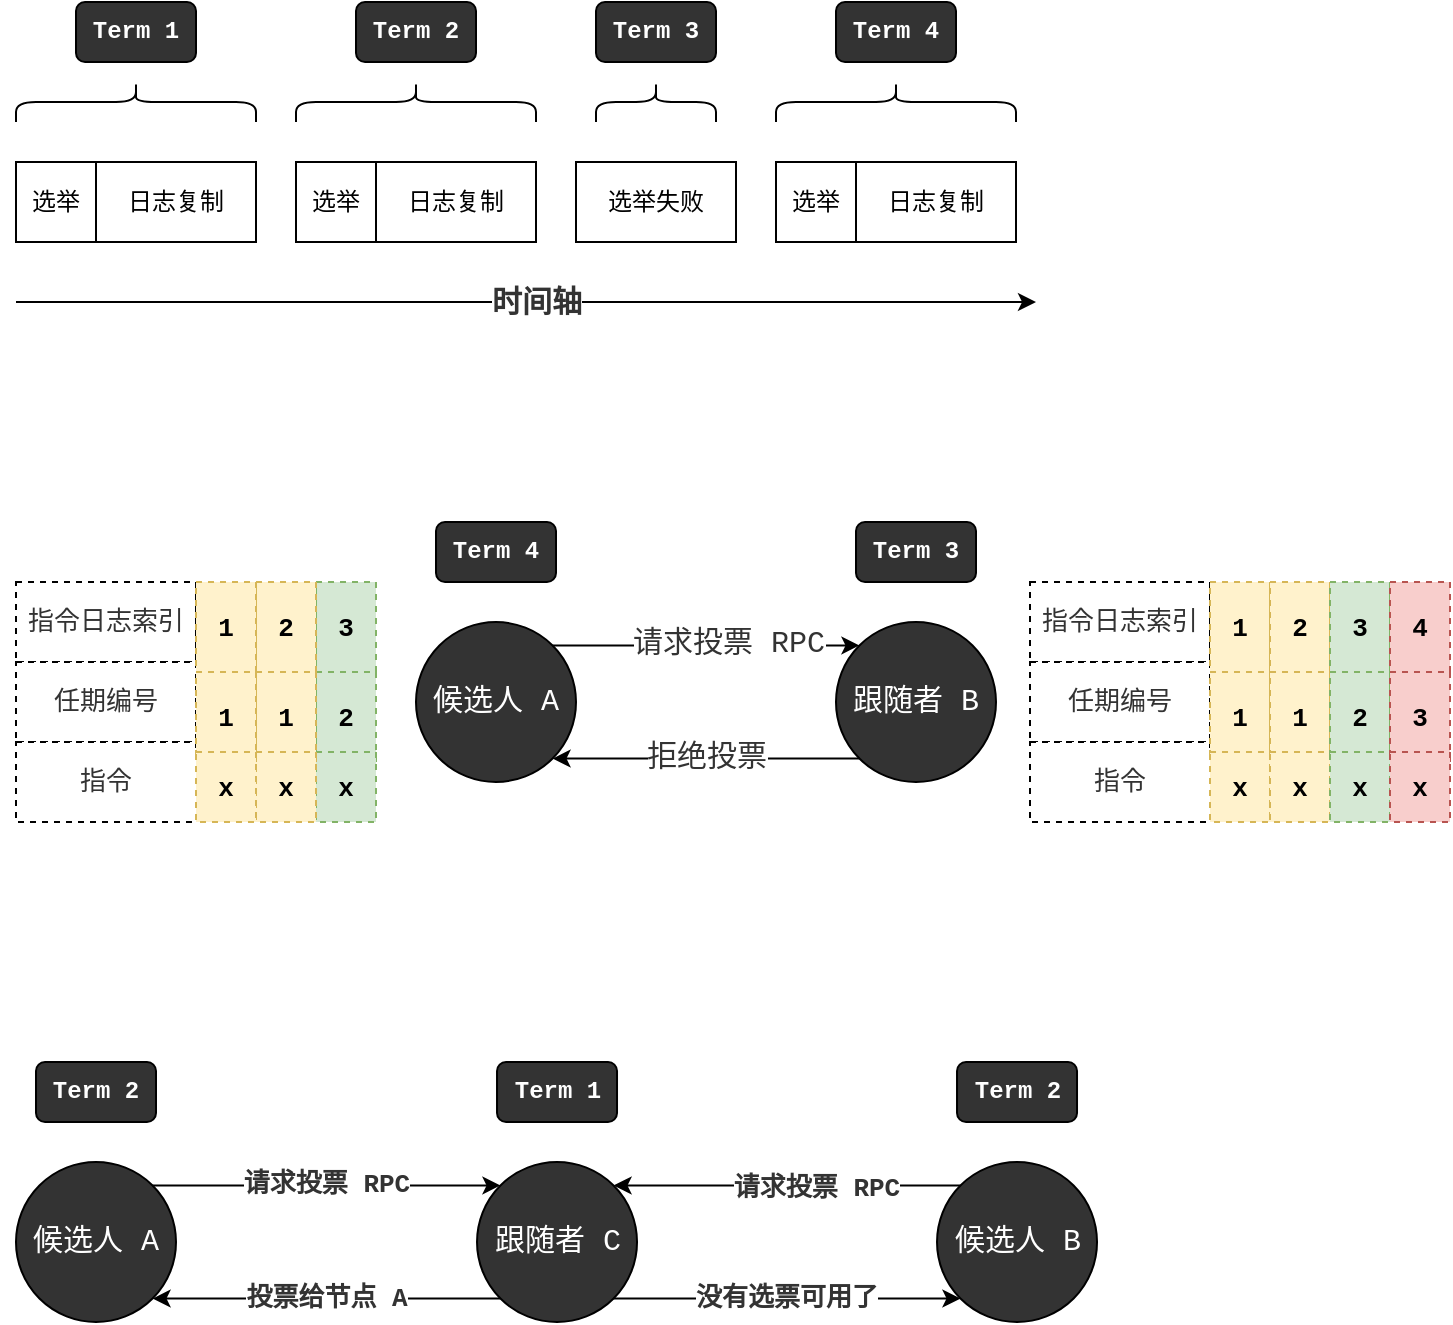 <mxfile version="16.0.3" type="github">
  <diagram id="3f5J3Do_gWRIrY-zB68Y" name="Page-1">
    <mxGraphModel dx="1426" dy="792" grid="1" gridSize="10" guides="1" tooltips="1" connect="1" arrows="1" fold="1" page="1" pageScale="1" pageWidth="827" pageHeight="1169" math="0" shadow="0">
      <root>
        <mxCell id="0" />
        <mxCell id="1" parent="0" />
        <mxCell id="5MQ09c06MS1mv87pgXlI-1" value="选举" style="rounded=0;whiteSpace=wrap;html=1;" vertex="1" parent="1">
          <mxGeometry x="40" y="130" width="40" height="40" as="geometry" />
        </mxCell>
        <mxCell id="5MQ09c06MS1mv87pgXlI-2" value="日志复制" style="rounded=0;whiteSpace=wrap;html=1;" vertex="1" parent="1">
          <mxGeometry x="80" y="130" width="80" height="40" as="geometry" />
        </mxCell>
        <mxCell id="5MQ09c06MS1mv87pgXlI-3" value="" style="shape=curlyBracket;whiteSpace=wrap;html=1;rounded=1;flipH=1;direction=south;" vertex="1" parent="1">
          <mxGeometry x="40" y="90" width="120" height="20" as="geometry" />
        </mxCell>
        <mxCell id="5MQ09c06MS1mv87pgXlI-4" value="Term 1" style="rounded=1;whiteSpace=wrap;html=1;fontFamily=Courier New;fontColor=#FFFFFF;fillColor=#333333;fontStyle=1" vertex="1" parent="1">
          <mxGeometry x="70" y="50" width="60" height="30" as="geometry" />
        </mxCell>
        <mxCell id="5MQ09c06MS1mv87pgXlI-5" value="选举" style="rounded=0;whiteSpace=wrap;html=1;" vertex="1" parent="1">
          <mxGeometry x="180" y="130" width="40" height="40" as="geometry" />
        </mxCell>
        <mxCell id="5MQ09c06MS1mv87pgXlI-6" value="日志复制" style="rounded=0;whiteSpace=wrap;html=1;" vertex="1" parent="1">
          <mxGeometry x="220" y="130" width="80" height="40" as="geometry" />
        </mxCell>
        <mxCell id="5MQ09c06MS1mv87pgXlI-7" value="" style="shape=curlyBracket;whiteSpace=wrap;html=1;rounded=1;flipH=1;direction=south;" vertex="1" parent="1">
          <mxGeometry x="180" y="90" width="120" height="20" as="geometry" />
        </mxCell>
        <mxCell id="5MQ09c06MS1mv87pgXlI-8" value="Term 2" style="rounded=1;whiteSpace=wrap;html=1;fontFamily=Courier New;fontColor=#FFFFFF;fillColor=#333333;fontStyle=1" vertex="1" parent="1">
          <mxGeometry x="210" y="50" width="60" height="30" as="geometry" />
        </mxCell>
        <mxCell id="5MQ09c06MS1mv87pgXlI-11" value="" style="shape=curlyBracket;whiteSpace=wrap;html=1;rounded=1;flipH=1;direction=south;" vertex="1" parent="1">
          <mxGeometry x="330" y="90" width="60" height="20" as="geometry" />
        </mxCell>
        <mxCell id="5MQ09c06MS1mv87pgXlI-12" value="Term 3" style="rounded=1;whiteSpace=wrap;html=1;fontFamily=Courier New;fontColor=#FFFFFF;fillColor=#333333;fontStyle=1" vertex="1" parent="1">
          <mxGeometry x="330" y="50" width="60" height="30" as="geometry" />
        </mxCell>
        <mxCell id="5MQ09c06MS1mv87pgXlI-15" value="选举失败" style="rounded=0;whiteSpace=wrap;html=1;" vertex="1" parent="1">
          <mxGeometry x="320" y="130" width="80" height="40" as="geometry" />
        </mxCell>
        <mxCell id="5MQ09c06MS1mv87pgXlI-16" value="选举" style="rounded=0;whiteSpace=wrap;html=1;" vertex="1" parent="1">
          <mxGeometry x="420" y="130" width="40" height="40" as="geometry" />
        </mxCell>
        <mxCell id="5MQ09c06MS1mv87pgXlI-17" value="日志复制" style="rounded=0;whiteSpace=wrap;html=1;" vertex="1" parent="1">
          <mxGeometry x="460" y="130" width="80" height="40" as="geometry" />
        </mxCell>
        <mxCell id="5MQ09c06MS1mv87pgXlI-18" value="" style="shape=curlyBracket;whiteSpace=wrap;html=1;rounded=1;flipH=1;direction=south;" vertex="1" parent="1">
          <mxGeometry x="420" y="90" width="120" height="20" as="geometry" />
        </mxCell>
        <mxCell id="5MQ09c06MS1mv87pgXlI-19" value="Term 4" style="rounded=1;whiteSpace=wrap;html=1;fontFamily=Courier New;fontColor=#FFFFFF;fillColor=#333333;fontStyle=1" vertex="1" parent="1">
          <mxGeometry x="450" y="50" width="60" height="30" as="geometry" />
        </mxCell>
        <mxCell id="5MQ09c06MS1mv87pgXlI-20" value="" style="endArrow=classic;html=1;rounded=0;fontFamily=Courier New;fontColor=#FFFFFF;" edge="1" parent="1">
          <mxGeometry width="50" height="50" relative="1" as="geometry">
            <mxPoint x="40" y="200" as="sourcePoint" />
            <mxPoint x="550" y="200" as="targetPoint" />
            <Array as="points">
              <mxPoint x="90" y="200" />
            </Array>
          </mxGeometry>
        </mxCell>
        <mxCell id="5MQ09c06MS1mv87pgXlI-21" value="时间轴" style="edgeLabel;html=1;align=center;verticalAlign=middle;resizable=0;points=[];fontFamily=Courier New;fontColor=#333333;fontSize=15;fontStyle=1" vertex="1" connectable="0" parent="5MQ09c06MS1mv87pgXlI-20">
          <mxGeometry x="0.286" y="-1" relative="1" as="geometry">
            <mxPoint x="-68" as="offset" />
          </mxGeometry>
        </mxCell>
        <mxCell id="5MQ09c06MS1mv87pgXlI-22" value="跟随者 B" style="ellipse;whiteSpace=wrap;html=1;aspect=fixed;fontFamily=Courier New;fontSize=15;fontColor=#FFFFFF;fillColor=#333333;" vertex="1" parent="1">
          <mxGeometry x="450" y="360" width="80" height="80" as="geometry" />
        </mxCell>
        <mxCell id="5MQ09c06MS1mv87pgXlI-23" value="候选人 A" style="ellipse;whiteSpace=wrap;html=1;aspect=fixed;fontFamily=Courier New;fontSize=15;fontColor=#FFFFFF;fillColor=#333333;" vertex="1" parent="1">
          <mxGeometry x="240" y="360" width="80" height="80" as="geometry" />
        </mxCell>
        <mxCell id="5MQ09c06MS1mv87pgXlI-24" value="" style="endArrow=classic;html=1;rounded=0;fontFamily=Courier New;fontSize=15;fontColor=#FFFFFF;exitX=1;exitY=0;exitDx=0;exitDy=0;entryX=0;entryY=0;entryDx=0;entryDy=0;" edge="1" parent="1" source="5MQ09c06MS1mv87pgXlI-23" target="5MQ09c06MS1mv87pgXlI-22">
          <mxGeometry width="50" height="50" relative="1" as="geometry">
            <mxPoint x="310" y="380" as="sourcePoint" />
            <mxPoint x="360" y="330" as="targetPoint" />
          </mxGeometry>
        </mxCell>
        <mxCell id="5MQ09c06MS1mv87pgXlI-25" value="请求投票 RPC" style="edgeLabel;html=1;align=center;verticalAlign=middle;resizable=0;points=[];fontSize=15;fontFamily=Courier New;fontColor=#333333;" vertex="1" connectable="0" parent="5MQ09c06MS1mv87pgXlI-24">
          <mxGeometry x="-0.155" y="1" relative="1" as="geometry">
            <mxPoint x="22" as="offset" />
          </mxGeometry>
        </mxCell>
        <mxCell id="5MQ09c06MS1mv87pgXlI-26" value="拒绝投票" style="endArrow=classic;html=1;rounded=0;fontFamily=Courier New;fontSize=15;fontColor=#333333;entryX=1;entryY=1;entryDx=0;entryDy=0;exitX=0;exitY=1;exitDx=0;exitDy=0;" edge="1" parent="1" source="5MQ09c06MS1mv87pgXlI-22" target="5MQ09c06MS1mv87pgXlI-23">
          <mxGeometry width="50" height="50" relative="1" as="geometry">
            <mxPoint x="270" y="600" as="sourcePoint" />
            <mxPoint x="320" y="550" as="targetPoint" />
          </mxGeometry>
        </mxCell>
        <mxCell id="5MQ09c06MS1mv87pgXlI-27" value="Term 4" style="rounded=1;whiteSpace=wrap;html=1;fontFamily=Courier New;fontColor=#FFFFFF;fillColor=#333333;fontStyle=1" vertex="1" parent="1">
          <mxGeometry x="250" y="310" width="60" height="30" as="geometry" />
        </mxCell>
        <mxCell id="5MQ09c06MS1mv87pgXlI-28" value="Term 3" style="rounded=1;whiteSpace=wrap;html=1;fontFamily=Courier New;fontColor=#FFFFFF;fillColor=#333333;fontStyle=1" vertex="1" parent="1">
          <mxGeometry x="460" y="310" width="60" height="30" as="geometry" />
        </mxCell>
        <mxCell id="5MQ09c06MS1mv87pgXlI-29" value="指令日志索引" style="rounded=0;whiteSpace=wrap;html=1;fontFamily=Courier New;fontSize=13;fontColor=#333333;fillColor=#FFFFFF;dashed=1;" vertex="1" parent="1">
          <mxGeometry x="547" y="340" width="90" height="40" as="geometry" />
        </mxCell>
        <mxCell id="5MQ09c06MS1mv87pgXlI-30" value="任期编号" style="rounded=0;whiteSpace=wrap;html=1;fontFamily=Courier New;fontSize=13;fontColor=#333333;fillColor=#FFFFFF;dashed=1;" vertex="1" parent="1">
          <mxGeometry x="547" y="380" width="90" height="40" as="geometry" />
        </mxCell>
        <mxCell id="5MQ09c06MS1mv87pgXlI-31" value="指令" style="rounded=0;whiteSpace=wrap;html=1;fontFamily=Courier New;fontSize=13;fontColor=#333333;fillColor=#FFFFFF;dashed=1;" vertex="1" parent="1">
          <mxGeometry x="547" y="420" width="90" height="40" as="geometry" />
        </mxCell>
        <mxCell id="5MQ09c06MS1mv87pgXlI-32" value="指令日志索引" style="rounded=0;whiteSpace=wrap;html=1;fontFamily=Courier New;fontSize=13;fontColor=#333333;fillColor=#FFFFFF;dashed=1;" vertex="1" parent="1">
          <mxGeometry x="40" y="340" width="90" height="40" as="geometry" />
        </mxCell>
        <mxCell id="5MQ09c06MS1mv87pgXlI-33" value="任期编号" style="rounded=0;whiteSpace=wrap;html=1;fontFamily=Courier New;fontSize=13;fontColor=#333333;fillColor=#FFFFFF;dashed=1;" vertex="1" parent="1">
          <mxGeometry x="40" y="380" width="90" height="40" as="geometry" />
        </mxCell>
        <mxCell id="5MQ09c06MS1mv87pgXlI-34" value="指令" style="rounded=0;whiteSpace=wrap;html=1;fontFamily=Courier New;fontSize=13;fontColor=#333333;fillColor=#FFFFFF;dashed=1;" vertex="1" parent="1">
          <mxGeometry x="40" y="420" width="90" height="40" as="geometry" />
        </mxCell>
        <mxCell id="5MQ09c06MS1mv87pgXlI-35" value="1" style="rounded=0;whiteSpace=wrap;html=1;fontFamily=Courier New;fontSize=13;fillColor=#fff2cc;dashed=1;strokeColor=#d6b656;fontStyle=1" vertex="1" parent="1">
          <mxGeometry x="637" y="340" width="30" height="45" as="geometry" />
        </mxCell>
        <mxCell id="5MQ09c06MS1mv87pgXlI-36" value="1" style="rounded=0;whiteSpace=wrap;html=1;fontFamily=Courier New;fontSize=13;fillColor=#fff2cc;dashed=1;strokeColor=#d6b656;fontStyle=1" vertex="1" parent="1">
          <mxGeometry x="637" y="385" width="30" height="45" as="geometry" />
        </mxCell>
        <mxCell id="5MQ09c06MS1mv87pgXlI-37" value="x" style="rounded=0;whiteSpace=wrap;html=1;fontFamily=Courier New;fontSize=13;fillColor=#fff2cc;dashed=1;strokeColor=#d6b656;fontStyle=1" vertex="1" parent="1">
          <mxGeometry x="637" y="425" width="30" height="35" as="geometry" />
        </mxCell>
        <mxCell id="5MQ09c06MS1mv87pgXlI-38" value="2" style="rounded=0;whiteSpace=wrap;html=1;fontFamily=Courier New;fontSize=13;fillColor=#fff2cc;dashed=1;strokeColor=#d6b656;fontStyle=1" vertex="1" parent="1">
          <mxGeometry x="667" y="340" width="30" height="45" as="geometry" />
        </mxCell>
        <mxCell id="5MQ09c06MS1mv87pgXlI-39" value="1" style="rounded=0;whiteSpace=wrap;html=1;fontFamily=Courier New;fontSize=13;fillColor=#fff2cc;dashed=1;strokeColor=#d6b656;fontStyle=1" vertex="1" parent="1">
          <mxGeometry x="667" y="385" width="30" height="45" as="geometry" />
        </mxCell>
        <mxCell id="5MQ09c06MS1mv87pgXlI-40" value="x" style="rounded=0;whiteSpace=wrap;html=1;fontFamily=Courier New;fontSize=13;fillColor=#fff2cc;dashed=1;strokeColor=#d6b656;fontStyle=1" vertex="1" parent="1">
          <mxGeometry x="667" y="425" width="30" height="35" as="geometry" />
        </mxCell>
        <mxCell id="5MQ09c06MS1mv87pgXlI-41" value="3" style="rounded=0;whiteSpace=wrap;html=1;fontFamily=Courier New;fontSize=13;fillColor=#d5e8d4;dashed=1;strokeColor=#82b366;fontStyle=1" vertex="1" parent="1">
          <mxGeometry x="697" y="340" width="30" height="45" as="geometry" />
        </mxCell>
        <mxCell id="5MQ09c06MS1mv87pgXlI-42" value="2" style="rounded=0;whiteSpace=wrap;html=1;fontFamily=Courier New;fontSize=13;fillColor=#d5e8d4;dashed=1;strokeColor=#82b366;fontStyle=1" vertex="1" parent="1">
          <mxGeometry x="697" y="385" width="30" height="45" as="geometry" />
        </mxCell>
        <mxCell id="5MQ09c06MS1mv87pgXlI-43" value="x" style="rounded=0;whiteSpace=wrap;html=1;fontFamily=Courier New;fontSize=13;fillColor=#d5e8d4;dashed=1;strokeColor=#82b366;fontStyle=1" vertex="1" parent="1">
          <mxGeometry x="697" y="425" width="30" height="35" as="geometry" />
        </mxCell>
        <mxCell id="5MQ09c06MS1mv87pgXlI-44" value="4" style="rounded=0;whiteSpace=wrap;html=1;fontFamily=Courier New;fontSize=13;fillColor=#f8cecc;dashed=1;strokeColor=#b85450;fontStyle=1" vertex="1" parent="1">
          <mxGeometry x="727" y="340" width="30" height="45" as="geometry" />
        </mxCell>
        <mxCell id="5MQ09c06MS1mv87pgXlI-45" value="3" style="rounded=0;whiteSpace=wrap;html=1;fontFamily=Courier New;fontSize=13;fillColor=#f8cecc;dashed=1;strokeColor=#b85450;fontStyle=1" vertex="1" parent="1">
          <mxGeometry x="727" y="385" width="30" height="45" as="geometry" />
        </mxCell>
        <mxCell id="5MQ09c06MS1mv87pgXlI-46" value="x" style="rounded=0;whiteSpace=wrap;html=1;fontFamily=Courier New;fontSize=13;fillColor=#f8cecc;dashed=1;strokeColor=#b85450;fontStyle=1" vertex="1" parent="1">
          <mxGeometry x="727" y="425" width="30" height="35" as="geometry" />
        </mxCell>
        <mxCell id="5MQ09c06MS1mv87pgXlI-47" value="3" style="rounded=0;whiteSpace=wrap;html=1;fontFamily=Courier New;fontSize=13;fillColor=#d5e8d4;dashed=1;strokeColor=#82b366;fontStyle=1" vertex="1" parent="1">
          <mxGeometry x="190" y="340" width="30" height="45" as="geometry" />
        </mxCell>
        <mxCell id="5MQ09c06MS1mv87pgXlI-48" value="2" style="rounded=0;whiteSpace=wrap;html=1;fontFamily=Courier New;fontSize=13;fillColor=#d5e8d4;dashed=1;strokeColor=#82b366;fontStyle=1" vertex="1" parent="1">
          <mxGeometry x="190" y="385" width="30" height="45" as="geometry" />
        </mxCell>
        <mxCell id="5MQ09c06MS1mv87pgXlI-49" value="x" style="rounded=0;whiteSpace=wrap;html=1;fontFamily=Courier New;fontSize=13;fillColor=#d5e8d4;dashed=1;strokeColor=#82b366;fontStyle=1" vertex="1" parent="1">
          <mxGeometry x="190" y="425" width="30" height="35" as="geometry" />
        </mxCell>
        <mxCell id="5MQ09c06MS1mv87pgXlI-50" value="2" style="rounded=0;whiteSpace=wrap;html=1;fontFamily=Courier New;fontSize=13;fillColor=#fff2cc;dashed=1;strokeColor=#d6b656;fontStyle=1" vertex="1" parent="1">
          <mxGeometry x="160" y="340" width="30" height="45" as="geometry" />
        </mxCell>
        <mxCell id="5MQ09c06MS1mv87pgXlI-51" value="1" style="rounded=0;whiteSpace=wrap;html=1;fontFamily=Courier New;fontSize=13;fillColor=#fff2cc;dashed=1;strokeColor=#d6b656;fontStyle=1" vertex="1" parent="1">
          <mxGeometry x="160" y="385" width="30" height="45" as="geometry" />
        </mxCell>
        <mxCell id="5MQ09c06MS1mv87pgXlI-52" value="x" style="rounded=0;whiteSpace=wrap;html=1;fontFamily=Courier New;fontSize=13;fillColor=#fff2cc;dashed=1;strokeColor=#d6b656;fontStyle=1" vertex="1" parent="1">
          <mxGeometry x="160" y="425" width="30" height="35" as="geometry" />
        </mxCell>
        <mxCell id="5MQ09c06MS1mv87pgXlI-53" value="1" style="rounded=0;whiteSpace=wrap;html=1;fontFamily=Courier New;fontSize=13;fillColor=#fff2cc;dashed=1;strokeColor=#d6b656;fontStyle=1" vertex="1" parent="1">
          <mxGeometry x="130" y="340" width="30" height="45" as="geometry" />
        </mxCell>
        <mxCell id="5MQ09c06MS1mv87pgXlI-54" value="1" style="rounded=0;whiteSpace=wrap;html=1;fontFamily=Courier New;fontSize=13;fillColor=#fff2cc;dashed=1;strokeColor=#d6b656;fontStyle=1" vertex="1" parent="1">
          <mxGeometry x="130" y="385" width="30" height="45" as="geometry" />
        </mxCell>
        <mxCell id="5MQ09c06MS1mv87pgXlI-55" value="x" style="rounded=0;whiteSpace=wrap;html=1;fontFamily=Courier New;fontSize=13;fillColor=#fff2cc;dashed=1;strokeColor=#d6b656;fontStyle=1" vertex="1" parent="1">
          <mxGeometry x="130" y="425" width="30" height="35" as="geometry" />
        </mxCell>
        <mxCell id="5MQ09c06MS1mv87pgXlI-58" value="候选人 A" style="ellipse;whiteSpace=wrap;html=1;aspect=fixed;fontFamily=Courier New;fontSize=15;fontColor=#FFFFFF;fillColor=#333333;" vertex="1" parent="1">
          <mxGeometry x="40" y="630" width="80" height="80" as="geometry" />
        </mxCell>
        <mxCell id="5MQ09c06MS1mv87pgXlI-59" value="Term 2" style="rounded=1;whiteSpace=wrap;html=1;fontFamily=Courier New;fontColor=#FFFFFF;fillColor=#333333;fontStyle=1" vertex="1" parent="1">
          <mxGeometry x="50" y="580" width="60" height="30" as="geometry" />
        </mxCell>
        <mxCell id="5MQ09c06MS1mv87pgXlI-60" value="候选人 B" style="ellipse;whiteSpace=wrap;html=1;aspect=fixed;fontFamily=Courier New;fontSize=15;fontColor=#FFFFFF;fillColor=#333333;" vertex="1" parent="1">
          <mxGeometry x="500.51" y="630" width="80" height="80" as="geometry" />
        </mxCell>
        <mxCell id="5MQ09c06MS1mv87pgXlI-61" value="Term 2" style="rounded=1;whiteSpace=wrap;html=1;fontFamily=Courier New;fontColor=#FFFFFF;fillColor=#333333;fontStyle=1" vertex="1" parent="1">
          <mxGeometry x="510.51" y="580" width="60" height="30" as="geometry" />
        </mxCell>
        <mxCell id="5MQ09c06MS1mv87pgXlI-62" value="跟随者 C" style="ellipse;whiteSpace=wrap;html=1;aspect=fixed;fontFamily=Courier New;fontSize=15;fontColor=#FFFFFF;fillColor=#333333;" vertex="1" parent="1">
          <mxGeometry x="270.51" y="630" width="80" height="80" as="geometry" />
        </mxCell>
        <mxCell id="5MQ09c06MS1mv87pgXlI-63" value="Term 1" style="rounded=1;whiteSpace=wrap;html=1;fontFamily=Courier New;fontColor=#FFFFFF;fillColor=#333333;fontStyle=1" vertex="1" parent="1">
          <mxGeometry x="280.51" y="580" width="60" height="30" as="geometry" />
        </mxCell>
        <mxCell id="5MQ09c06MS1mv87pgXlI-64" value="" style="endArrow=classic;html=1;rounded=0;fontFamily=Courier New;fontSize=13;fontColor=#333333;exitX=1;exitY=0;exitDx=0;exitDy=0;entryX=0;entryY=0;entryDx=0;entryDy=0;" edge="1" parent="1" source="5MQ09c06MS1mv87pgXlI-58" target="5MQ09c06MS1mv87pgXlI-62">
          <mxGeometry width="50" height="50" relative="1" as="geometry">
            <mxPoint x="70.51" y="630" as="sourcePoint" />
            <mxPoint x="120.51" y="580" as="targetPoint" />
          </mxGeometry>
        </mxCell>
        <mxCell id="5MQ09c06MS1mv87pgXlI-65" value="请求投票 RPC" style="edgeLabel;html=1;align=center;verticalAlign=middle;resizable=0;points=[];fontSize=13;fontFamily=Courier New;fontColor=#333333;fontStyle=1" vertex="1" connectable="0" parent="5MQ09c06MS1mv87pgXlI-64">
          <mxGeometry x="-0.269" y="1" relative="1" as="geometry">
            <mxPoint x="23" as="offset" />
          </mxGeometry>
        </mxCell>
        <mxCell id="5MQ09c06MS1mv87pgXlI-67" value="投票给节点 A" style="endArrow=classic;html=1;rounded=0;fontFamily=Courier New;fontSize=13;fontColor=#333333;exitX=0;exitY=1;exitDx=0;exitDy=0;entryX=1;entryY=1;entryDx=0;entryDy=0;fontStyle=1" edge="1" parent="1" source="5MQ09c06MS1mv87pgXlI-62" target="5MQ09c06MS1mv87pgXlI-58">
          <mxGeometry width="50" height="50" relative="1" as="geometry">
            <mxPoint x="150.51" y="860" as="sourcePoint" />
            <mxPoint x="200.51" y="810" as="targetPoint" />
          </mxGeometry>
        </mxCell>
        <mxCell id="5MQ09c06MS1mv87pgXlI-68" value="" style="endArrow=classic;html=1;rounded=0;fontFamily=Courier New;fontSize=13;fontColor=#333333;exitX=0;exitY=0;exitDx=0;exitDy=0;entryX=1;entryY=0;entryDx=0;entryDy=0;" edge="1" parent="1" source="5MQ09c06MS1mv87pgXlI-60" target="5MQ09c06MS1mv87pgXlI-62">
          <mxGeometry width="50" height="50" relative="1" as="geometry">
            <mxPoint x="363.564" y="799.996" as="sourcePoint" />
            <mxPoint x="537.506" y="799.996" as="targetPoint" />
          </mxGeometry>
        </mxCell>
        <mxCell id="5MQ09c06MS1mv87pgXlI-69" value="请求投票 RPC" style="edgeLabel;html=1;align=center;verticalAlign=middle;resizable=0;points=[];fontSize=13;fontFamily=Courier New;fontColor=#333333;fontStyle=1" vertex="1" connectable="0" parent="5MQ09c06MS1mv87pgXlI-68">
          <mxGeometry x="-0.269" y="1" relative="1" as="geometry">
            <mxPoint x="-9" as="offset" />
          </mxGeometry>
        </mxCell>
        <mxCell id="5MQ09c06MS1mv87pgXlI-70" value="没有选票可用了" style="endArrow=classic;html=1;rounded=0;fontFamily=Courier New;fontSize=13;fontColor=#333333;exitX=1;exitY=1;exitDx=0;exitDy=0;fontStyle=1;entryX=0;entryY=1;entryDx=0;entryDy=0;" edge="1" parent="1" source="5MQ09c06MS1mv87pgXlI-62" target="5MQ09c06MS1mv87pgXlI-60">
          <mxGeometry width="50" height="50" relative="1" as="geometry">
            <mxPoint x="484.456" y="810.004" as="sourcePoint" />
            <mxPoint x="510.51" y="730" as="targetPoint" />
          </mxGeometry>
        </mxCell>
      </root>
    </mxGraphModel>
  </diagram>
</mxfile>
